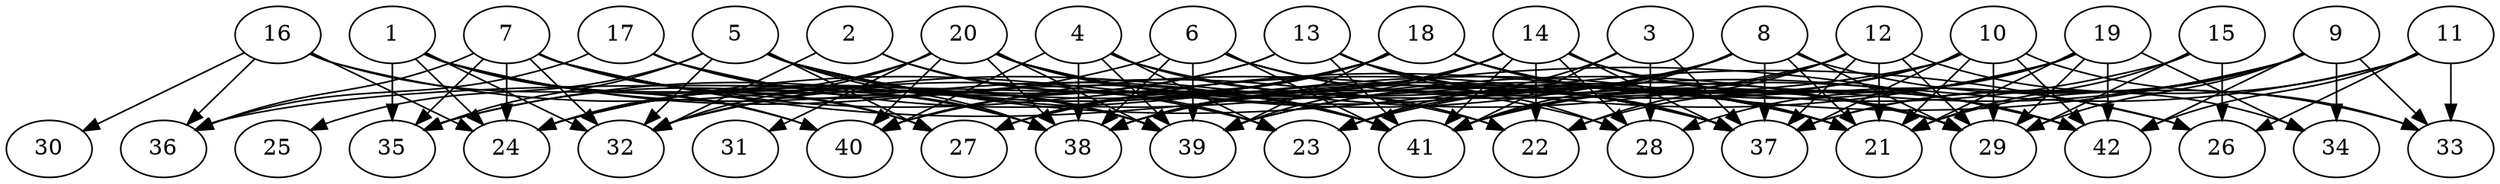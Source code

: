 // DAG (tier=3-complex, mode=compute, n=42, ccr=0.484, fat=0.858, density=0.622, regular=0.365, jump=0.220, mindata=1048576, maxdata=16777216)
// DAG automatically generated by daggen at Sun Aug 24 16:33:34 2025
// /home/ermia/Project/Environments/daggen/bin/daggen --dot --ccr 0.484 --fat 0.858 --regular 0.365 --density 0.622 --jump 0.220 --mindata 1048576 --maxdata 16777216 -n 42 
digraph G {
  1 [size="4245635272429145161728", alpha="0.01", expect_size="2122817636214572580864"]
  1 -> 22 [size ="2097579558961152"]
  1 -> 24 [size ="2097579558961152"]
  1 -> 27 [size ="2097579558961152"]
  1 -> 32 [size ="2097579558961152"]
  1 -> 35 [size ="2097579558961152"]
  1 -> 38 [size ="2097579558961152"]
  1 -> 40 [size ="2097579558961152"]
  1 -> 41 [size ="2097579558961152"]
  2 [size="1931113212866717548544", alpha="0.01", expect_size="965556606433358774272"]
  2 -> 23 [size ="1240590574419968"]
  2 -> 32 [size ="1240590574419968"]
  2 -> 41 [size ="1240590574419968"]
  3 [size="3820896830568379392", alpha="0.11", expect_size="1910448415284189696"]
  3 -> 23 [size ="2251250091425792"]
  3 -> 28 [size ="2251250091425792"]
  3 -> 37 [size ="2251250091425792"]
  3 -> 41 [size ="2251250091425792"]
  4 [size="2281345187011200", alpha="0.05", expect_size="1140672593505600"]
  4 -> 21 [size ="50147308339200"]
  4 -> 22 [size ="50147308339200"]
  4 -> 23 [size ="50147308339200"]
  4 -> 38 [size ="50147308339200"]
  4 -> 39 [size ="50147308339200"]
  4 -> 40 [size ="50147308339200"]
  5 [size="407187568111831360", alpha="0.04", expect_size="203593784055915680"]
  5 -> 25 [size ="219730560417792"]
  5 -> 26 [size ="219730560417792"]
  5 -> 27 [size ="219730560417792"]
  5 -> 29 [size ="219730560417792"]
  5 -> 32 [size ="219730560417792"]
  5 -> 35 [size ="219730560417792"]
  5 -> 37 [size ="219730560417792"]
  5 -> 38 [size ="219730560417792"]
  5 -> 39 [size ="219730560417792"]
  6 [size="124018579757596672000", alpha="0.10", expect_size="62009289878798336000"]
  6 -> 29 [size ="198951777075200"]
  6 -> 35 [size ="198951777075200"]
  6 -> 37 [size ="198951777075200"]
  6 -> 38 [size ="198951777075200"]
  6 -> 39 [size ="198951777075200"]
  6 -> 41 [size ="198951777075200"]
  7 [size="4868750547592560640", alpha="0.04", expect_size="2434375273796280320"]
  7 -> 24 [size ="2163619974348800"]
  7 -> 27 [size ="2163619974348800"]
  7 -> 32 [size ="2163619974348800"]
  7 -> 35 [size ="2163619974348800"]
  7 -> 36 [size ="2163619974348800"]
  7 -> 37 [size ="2163619974348800"]
  7 -> 39 [size ="2163619974348800"]
  7 -> 41 [size ="2163619974348800"]
  7 -> 42 [size ="2163619974348800"]
  8 [size="121392475703185072", alpha="0.03", expect_size="60696237851592536"]
  8 -> 21 [size ="141494417620992"]
  8 -> 23 [size ="141494417620992"]
  8 -> 24 [size ="141494417620992"]
  8 -> 29 [size ="141494417620992"]
  8 -> 33 [size ="141494417620992"]
  8 -> 37 [size ="141494417620992"]
  8 -> 38 [size ="141494417620992"]
  8 -> 41 [size ="141494417620992"]
  9 [size="315891232252509", alpha="0.15", expect_size="157945616126254"]
  9 -> 21 [size ="25866574757888"]
  9 -> 23 [size ="25866574757888"]
  9 -> 27 [size ="25866574757888"]
  9 -> 29 [size ="25866574757888"]
  9 -> 33 [size ="25866574757888"]
  9 -> 34 [size ="25866574757888"]
  9 -> 37 [size ="25866574757888"]
  9 -> 42 [size ="25866574757888"]
  10 [size="7272157330446221312", alpha="0.01", expect_size="3636078665223110656"]
  10 -> 21 [size ="30028398067712"]
  10 -> 29 [size ="30028398067712"]
  10 -> 33 [size ="30028398067712"]
  10 -> 36 [size ="30028398067712"]
  10 -> 37 [size ="30028398067712"]
  10 -> 38 [size ="30028398067712"]
  10 -> 41 [size ="30028398067712"]
  10 -> 42 [size ="30028398067712"]
  11 [size="4235591358297838", alpha="0.08", expect_size="2117795679148919"]
  11 -> 26 [size ="279184291135488"]
  11 -> 33 [size ="279184291135488"]
  11 -> 37 [size ="279184291135488"]
  11 -> 41 [size ="279184291135488"]
  11 -> 42 [size ="279184291135488"]
  12 [size="2511338819194481278976", alpha="0.01", expect_size="1255669409597240639488"]
  12 -> 21 [size ="1478064978526208"]
  12 -> 22 [size ="1478064978526208"]
  12 -> 29 [size ="1478064978526208"]
  12 -> 32 [size ="1478064978526208"]
  12 -> 34 [size ="1478064978526208"]
  12 -> 37 [size ="1478064978526208"]
  12 -> 41 [size ="1478064978526208"]
  13 [size="7167440705243495", alpha="0.10", expect_size="3583720352621747"]
  13 -> 24 [size ="202645490892800"]
  13 -> 28 [size ="202645490892800"]
  13 -> 29 [size ="202645490892800"]
  13 -> 32 [size ="202645490892800"]
  13 -> 37 [size ="202645490892800"]
  13 -> 41 [size ="202645490892800"]
  14 [size="9627036565673816", alpha="0.05", expect_size="4813518282836908"]
  14 -> 22 [size ="224044821512192"]
  14 -> 27 [size ="224044821512192"]
  14 -> 28 [size ="224044821512192"]
  14 -> 29 [size ="224044821512192"]
  14 -> 37 [size ="224044821512192"]
  14 -> 38 [size ="224044821512192"]
  14 -> 39 [size ="224044821512192"]
  14 -> 41 [size ="224044821512192"]
  14 -> 42 [size ="224044821512192"]
  15 [size="16098100233467440", alpha="0.10", expect_size="8049050116733720"]
  15 -> 21 [size ="295482215628800"]
  15 -> 26 [size ="295482215628800"]
  15 -> 29 [size ="295482215628800"]
  15 -> 39 [size ="295482215628800"]
  16 [size="4115692274057216000", alpha="0.02", expect_size="2057846137028608000"]
  16 -> 23 [size ="20545588428800"]
  16 -> 24 [size ="20545588428800"]
  16 -> 30 [size ="20545588428800"]
  16 -> 36 [size ="20545588428800"]
  16 -> 40 [size ="20545588428800"]
  17 [size="1365042268047553855488", alpha="0.14", expect_size="682521134023776927744"]
  17 -> 21 [size ="984435772096512"]
  17 -> 36 [size ="984435772096512"]
  17 -> 38 [size ="984435772096512"]
  17 -> 39 [size ="984435772096512"]
  18 [size="55713484118630856", alpha="0.01", expect_size="27856742059315428"]
  18 -> 21 [size ="1242631690518528"]
  18 -> 24 [size ="1242631690518528"]
  18 -> 26 [size ="1242631690518528"]
  18 -> 27 [size ="1242631690518528"]
  18 -> 29 [size ="1242631690518528"]
  18 -> 35 [size ="1242631690518528"]
  18 -> 39 [size ="1242631690518528"]
  18 -> 40 [size ="1242631690518528"]
  18 -> 42 [size ="1242631690518528"]
  19 [size="2410554082736488841216", alpha="0.12", expect_size="1205277041368244420608"]
  19 -> 21 [size ="1438250631692288"]
  19 -> 22 [size ="1438250631692288"]
  19 -> 28 [size ="1438250631692288"]
  19 -> 29 [size ="1438250631692288"]
  19 -> 34 [size ="1438250631692288"]
  19 -> 39 [size ="1438250631692288"]
  19 -> 40 [size ="1438250631692288"]
  19 -> 42 [size ="1438250631692288"]
  20 [size="7853359177460232", alpha="0.05", expect_size="3926679588730116"]
  20 -> 21 [size ="14616310579200"]
  20 -> 24 [size ="14616310579200"]
  20 -> 28 [size ="14616310579200"]
  20 -> 31 [size ="14616310579200"]
  20 -> 32 [size ="14616310579200"]
  20 -> 37 [size ="14616310579200"]
  20 -> 38 [size ="14616310579200"]
  20 -> 39 [size ="14616310579200"]
  20 -> 40 [size ="14616310579200"]
  20 -> 41 [size ="14616310579200"]
  20 -> 42 [size ="14616310579200"]
  21 [size="2295896550340988928", alpha="0.17", expect_size="1147948275170494464"]
  22 [size="37786920369104104", alpha="0.17", expect_size="18893460184552052"]
  23 [size="1208859047888785768448", alpha="0.13", expect_size="604429523944392884224"]
  24 [size="40748794821120640", alpha="0.15", expect_size="20374397410560320"]
  25 [size="4157012383864018944", alpha="0.14", expect_size="2078506191932009472"]
  26 [size="3850706273283806", alpha="0.01", expect_size="1925353136641903"]
  27 [size="14602801784271802", alpha="0.12", expect_size="7301400892135901"]
  28 [size="211692723755985376", alpha="0.17", expect_size="105846361877992688"]
  29 [size="226658499715816096", alpha="0.14", expect_size="113329249857908048"]
  30 [size="26020400027086048", alpha="0.01", expect_size="13010200013543024"]
  31 [size="22716411211482556", alpha="0.10", expect_size="11358205605741278"]
  32 [size="510627077325756", alpha="0.20", expect_size="255313538662878"]
  33 [size="19922430584503048", alpha="0.05", expect_size="9961215292251524"]
  34 [size="66576027608485536", alpha="0.11", expect_size="33288013804242768"]
  35 [size="49049296326210912", alpha="0.17", expect_size="24524648163105456"]
  36 [size="875772500533265", alpha="0.06", expect_size="437886250266632"]
  37 [size="1656569722377863168000", alpha="0.02", expect_size="828284861188931584000"]
  38 [size="55007963664095379456", alpha="0.11", expect_size="27503981832047689728"]
  39 [size="45467808465781520", alpha="0.12", expect_size="22733904232890760"]
  40 [size="5935483792843343", alpha="0.06", expect_size="2967741896421671"]
  41 [size="30940409881304600", alpha="0.00", expect_size="15470204940652300"]
  42 [size="62404760336678288", alpha="0.06", expect_size="31202380168339144"]
}